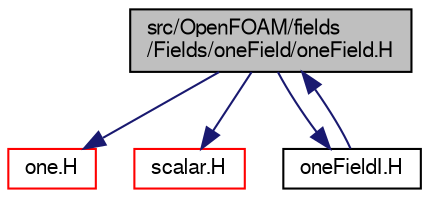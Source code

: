 digraph "src/OpenFOAM/fields/Fields/oneField/oneField.H"
{
  bgcolor="transparent";
  edge [fontname="FreeSans",fontsize="10",labelfontname="FreeSans",labelfontsize="10"];
  node [fontname="FreeSans",fontsize="10",shape=record];
  Node0 [label="src/OpenFOAM/fields\l/Fields/oneField/oneField.H",height=0.2,width=0.4,color="black", fillcolor="grey75", style="filled", fontcolor="black"];
  Node0 -> Node1 [color="midnightblue",fontsize="10",style="solid",fontname="FreeSans"];
  Node1 [label="one.H",height=0.2,width=0.4,color="red",URL="$a12422.html"];
  Node0 -> Node3 [color="midnightblue",fontsize="10",style="solid",fontname="FreeSans"];
  Node3 [label="scalar.H",height=0.2,width=0.4,color="red",URL="$a12533.html"];
  Node0 -> Node26 [color="midnightblue",fontsize="10",style="solid",fontname="FreeSans"];
  Node26 [label="oneFieldI.H",height=0.2,width=0.4,color="black",URL="$a09632.html"];
  Node26 -> Node0 [color="midnightblue",fontsize="10",style="solid",fontname="FreeSans"];
}
